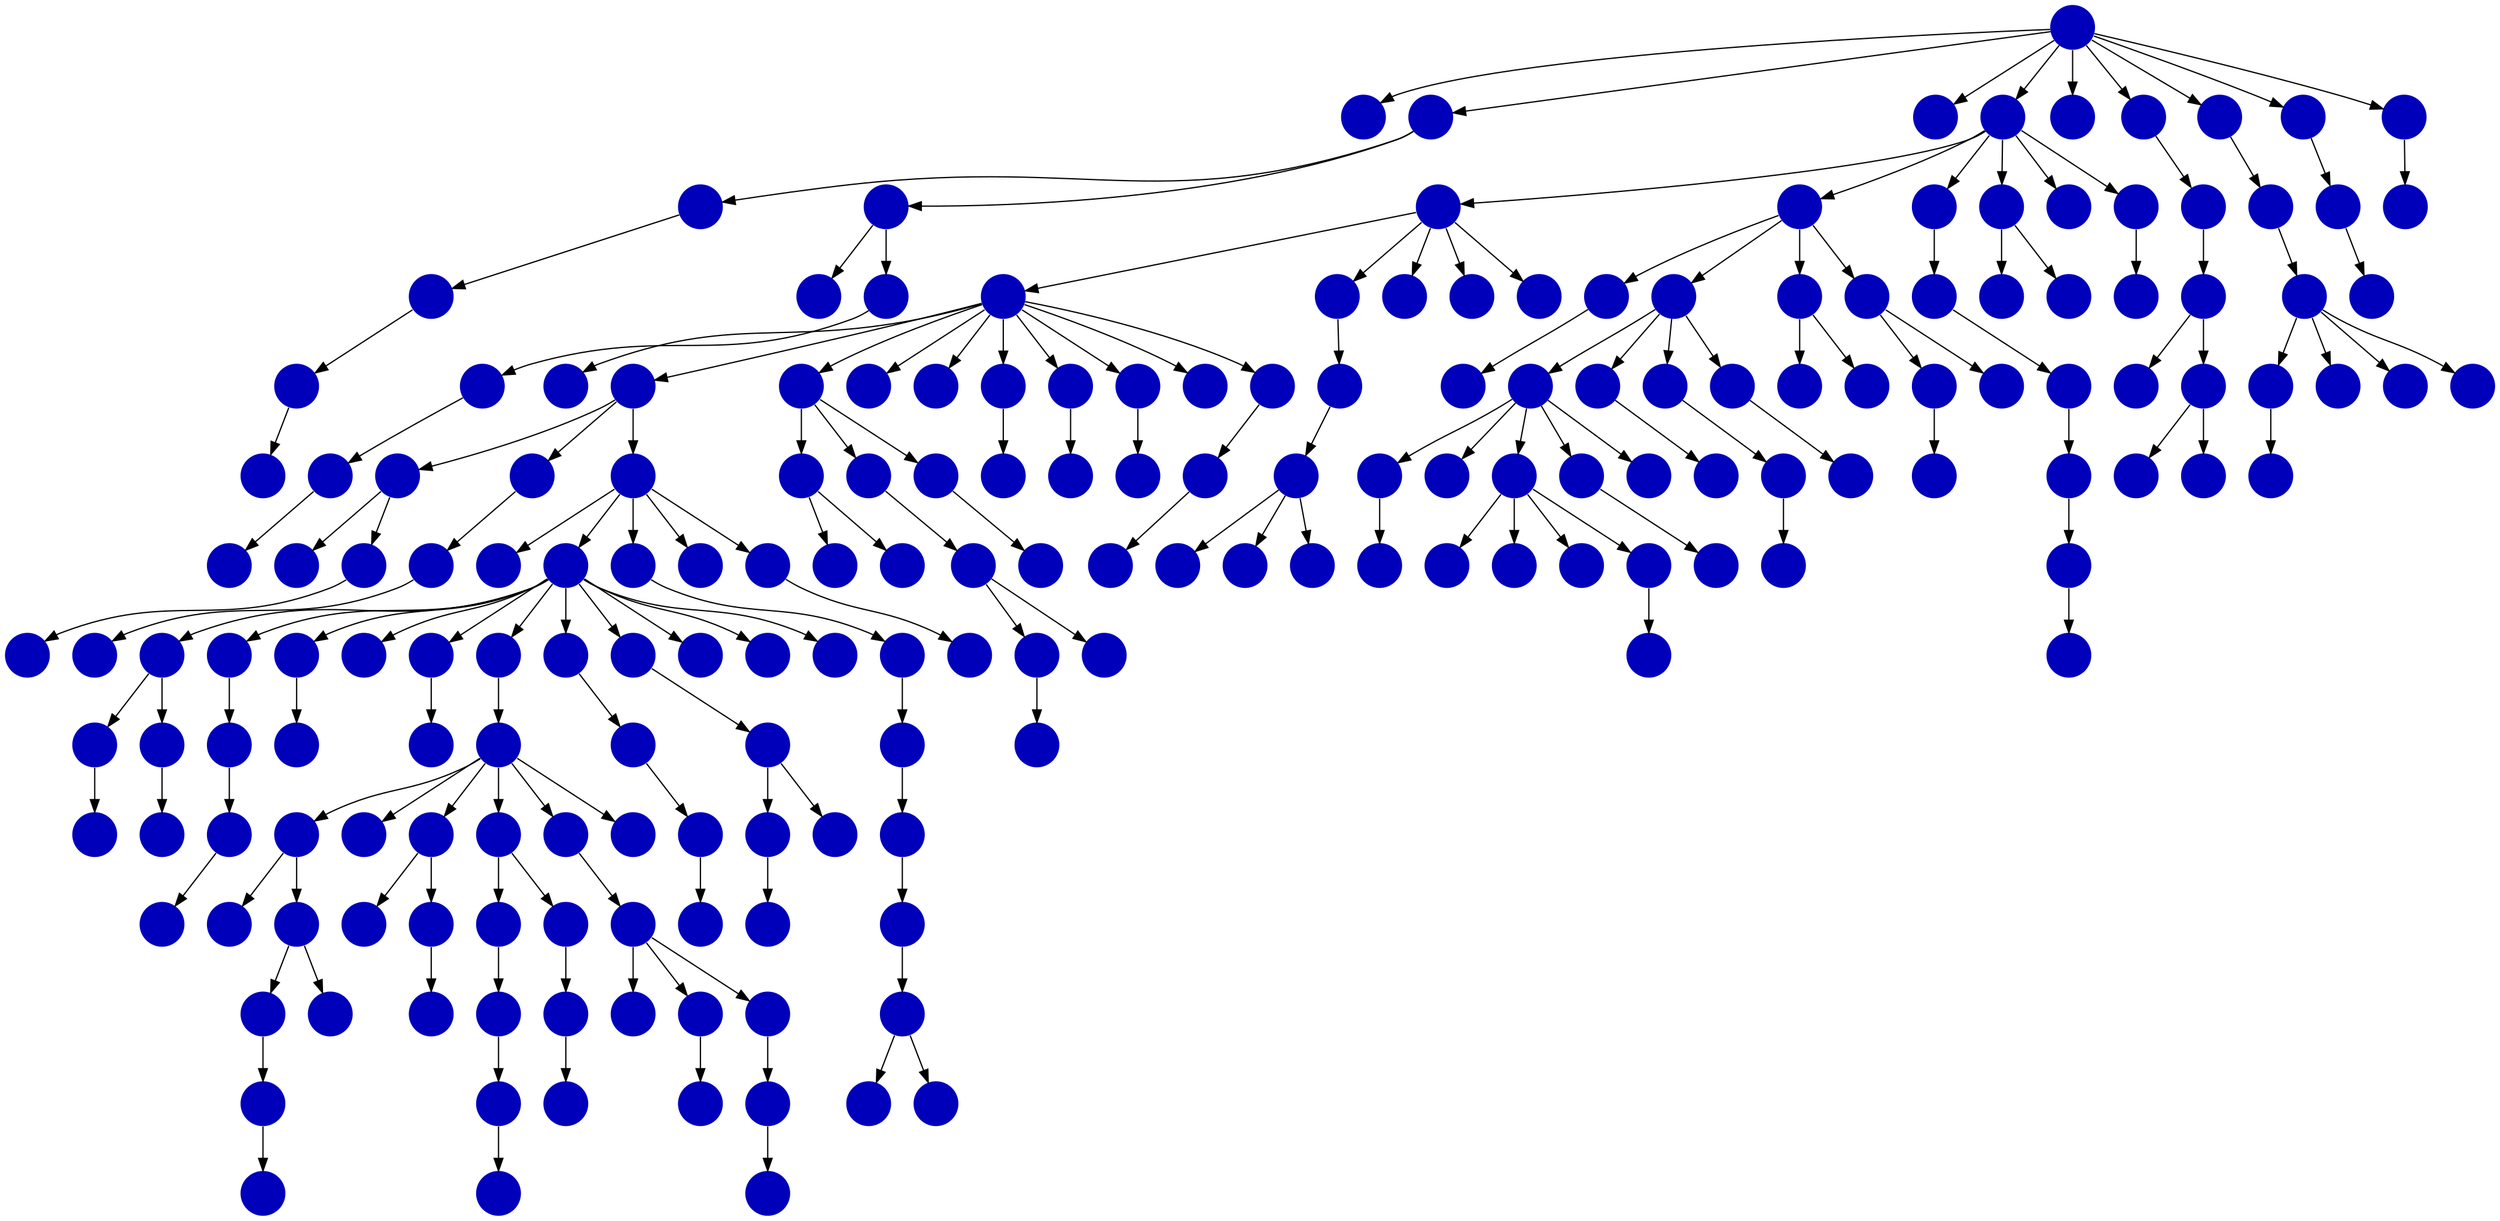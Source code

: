 digraph{
0 [tooltip = "C", penwidth = 0, style = filled, fillcolor = "#0000bb", shape = circle, label = ""]
1 [tooltip = "C", penwidth = 0, style = filled, fillcolor = "#0000bb", shape = circle, label = ""]
2 [tooltip = "C", penwidth = 0, style = filled, fillcolor = "#0000bb", shape = circle, label = ""]
3 [tooltip = "C", penwidth = 0, style = filled, fillcolor = "#0000bb", shape = circle, label = ""]
4 [tooltip = "C", penwidth = 0, style = filled, fillcolor = "#0000bb", shape = circle, label = ""]
5 [tooltip = "C", penwidth = 0, style = filled, fillcolor = "#0000bb", shape = circle, label = ""]
6 [tooltip = "C", penwidth = 0, style = filled, fillcolor = "#0000bb", shape = circle, label = ""]
7 [tooltip = "C", penwidth = 0, style = filled, fillcolor = "#0000bb", shape = circle, label = ""]
8 [tooltip = "C", penwidth = 0, style = filled, fillcolor = "#0000bb", shape = circle, label = ""]
9 [tooltip = "C", penwidth = 0, style = filled, fillcolor = "#0000bb", shape = circle, label = ""]
10 [tooltip = "C", penwidth = 0, style = filled, fillcolor = "#0000bb", shape = circle, label = ""]
11 [tooltip = "C", penwidth = 0, style = filled, fillcolor = "#0000bb", shape = circle, label = ""]
12 [tooltip = "C", penwidth = 0, style = filled, fillcolor = "#0000bb", shape = circle, label = ""]
13 [tooltip = "C", penwidth = 0, style = filled, fillcolor = "#0000bb", shape = circle, label = ""]
14 [tooltip = "C", penwidth = 0, style = filled, fillcolor = "#0000bb", shape = circle, label = ""]
15 [tooltip = "C", penwidth = 0, style = filled, fillcolor = "#0000bb", shape = circle, label = ""]
16 [tooltip = "C", penwidth = 0, style = filled, fillcolor = "#0000bb", shape = circle, label = ""]
17 [tooltip = "C", penwidth = 0, style = filled, fillcolor = "#0000bb", shape = circle, label = ""]
18 [tooltip = "C", penwidth = 0, style = filled, fillcolor = "#0000bb", shape = circle, label = ""]
19 [tooltip = "C", penwidth = 0, style = filled, fillcolor = "#0000bb", shape = circle, label = ""]
20 [tooltip = "C", penwidth = 0, style = filled, fillcolor = "#0000bb", shape = circle, label = ""]
21 [tooltip = "C", penwidth = 0, style = filled, fillcolor = "#0000bb", shape = circle, label = ""]
22 [tooltip = "C", penwidth = 0, style = filled, fillcolor = "#0000bb", shape = circle, label = ""]
23 [tooltip = "C", penwidth = 0, style = filled, fillcolor = "#0000bb", shape = circle, label = ""]
24 [tooltip = "C", penwidth = 0, style = filled, fillcolor = "#0000bb", shape = circle, label = ""]
25 [tooltip = "C", penwidth = 0, style = filled, fillcolor = "#0000bb", shape = circle, label = ""]
26 [tooltip = "C", penwidth = 0, style = filled, fillcolor = "#0000bb", shape = circle, label = ""]
27 [tooltip = "C", penwidth = 0, style = filled, fillcolor = "#0000bb", shape = circle, label = ""]
28 [tooltip = "C", penwidth = 0, style = filled, fillcolor = "#0000bb", shape = circle, label = ""]
29 [tooltip = "C", penwidth = 0, style = filled, fillcolor = "#0000bb", shape = circle, label = ""]
30 [tooltip = "C", penwidth = 0, style = filled, fillcolor = "#0000bb", shape = circle, label = ""]
31 [tooltip = "C", penwidth = 0, style = filled, fillcolor = "#0000bb", shape = circle, label = ""]
32 [tooltip = "C", penwidth = 0, style = filled, fillcolor = "#0000bb", shape = circle, label = ""]
33 [tooltip = "C", penwidth = 0, style = filled, fillcolor = "#0000bb", shape = circle, label = ""]
34 [tooltip = "C", penwidth = 0, style = filled, fillcolor = "#0000bb", shape = circle, label = ""]
35 [tooltip = "C", penwidth = 0, style = filled, fillcolor = "#0000bb", shape = circle, label = ""]
36 [tooltip = "C", penwidth = 0, style = filled, fillcolor = "#0000bb", shape = circle, label = ""]
37 [tooltip = "C", penwidth = 0, style = filled, fillcolor = "#0000bb", shape = circle, label = ""]
38 [tooltip = "C", penwidth = 0, style = filled, fillcolor = "#0000bb", shape = circle, label = ""]
39 [tooltip = "C", penwidth = 0, style = filled, fillcolor = "#0000bb", shape = circle, label = ""]
40 [tooltip = "C", penwidth = 0, style = filled, fillcolor = "#0000bb", shape = circle, label = ""]
41 [tooltip = "C", penwidth = 0, style = filled, fillcolor = "#0000bb", shape = circle, label = ""]
42 [tooltip = "C", penwidth = 0, style = filled, fillcolor = "#0000bb", shape = circle, label = ""]
43 [tooltip = "C", penwidth = 0, style = filled, fillcolor = "#0000bb", shape = circle, label = ""]
44 [tooltip = "C", penwidth = 0, style = filled, fillcolor = "#0000bb", shape = circle, label = ""]
45 [tooltip = "C", penwidth = 0, style = filled, fillcolor = "#0000bb", shape = circle, label = ""]
46 [tooltip = "C", penwidth = 0, style = filled, fillcolor = "#0000bb", shape = circle, label = ""]
47 [tooltip = "C", penwidth = 0, style = filled, fillcolor = "#0000bb", shape = circle, label = ""]
48 [tooltip = "C", penwidth = 0, style = filled, fillcolor = "#0000bb", shape = circle, label = ""]
49 [tooltip = "C", penwidth = 0, style = filled, fillcolor = "#0000bb", shape = circle, label = ""]
50 [tooltip = "C", penwidth = 0, style = filled, fillcolor = "#0000bb", shape = circle, label = ""]
51 [tooltip = "C", penwidth = 0, style = filled, fillcolor = "#0000bb", shape = circle, label = ""]
52 [tooltip = "C", penwidth = 0, style = filled, fillcolor = "#0000bb", shape = circle, label = ""]
53 [tooltip = "C", penwidth = 0, style = filled, fillcolor = "#0000bb", shape = circle, label = ""]
54 [tooltip = "C", penwidth = 0, style = filled, fillcolor = "#0000bb", shape = circle, label = ""]
55 [tooltip = "C", penwidth = 0, style = filled, fillcolor = "#0000bb", shape = circle, label = ""]
56 [tooltip = "C", penwidth = 0, style = filled, fillcolor = "#0000bb", shape = circle, label = ""]
57 [tooltip = "C", penwidth = 0, style = filled, fillcolor = "#0000bb", shape = circle, label = ""]
58 [tooltip = "C", penwidth = 0, style = filled, fillcolor = "#0000bb", shape = circle, label = ""]
59 [tooltip = "C", penwidth = 0, style = filled, fillcolor = "#0000bb", shape = circle, label = ""]
60 [tooltip = "C", penwidth = 0, style = filled, fillcolor = "#0000bb", shape = circle, label = ""]
61 [tooltip = "C", penwidth = 0, style = filled, fillcolor = "#0000bb", shape = circle, label = ""]
62 [tooltip = "C", penwidth = 0, style = filled, fillcolor = "#0000bb", shape = circle, label = ""]
63 [tooltip = "C", penwidth = 0, style = filled, fillcolor = "#0000bb", shape = circle, label = ""]
64 [tooltip = "C", penwidth = 0, style = filled, fillcolor = "#0000bb", shape = circle, label = ""]
65 [tooltip = "C", penwidth = 0, style = filled, fillcolor = "#0000bb", shape = circle, label = ""]
66 [tooltip = "C", penwidth = 0, style = filled, fillcolor = "#0000bb", shape = circle, label = ""]
67 [tooltip = "C", penwidth = 0, style = filled, fillcolor = "#0000bb", shape = circle, label = ""]
68 [tooltip = "C", penwidth = 0, style = filled, fillcolor = "#0000bb", shape = circle, label = ""]
69 [tooltip = "C", penwidth = 0, style = filled, fillcolor = "#0000bb", shape = circle, label = ""]
70 [tooltip = "C", penwidth = 0, style = filled, fillcolor = "#0000bb", shape = circle, label = ""]
71 [tooltip = "C", penwidth = 0, style = filled, fillcolor = "#0000bb", shape = circle, label = ""]
72 [tooltip = "C", penwidth = 0, style = filled, fillcolor = "#0000bb", shape = circle, label = ""]
73 [tooltip = "C", penwidth = 0, style = filled, fillcolor = "#0000bb", shape = circle, label = ""]
74 [tooltip = "C", penwidth = 0, style = filled, fillcolor = "#0000bb", shape = circle, label = ""]
75 [tooltip = "C", penwidth = 0, style = filled, fillcolor = "#0000bb", shape = circle, label = ""]
76 [tooltip = "C", penwidth = 0, style = filled, fillcolor = "#0000bb", shape = circle, label = ""]
77 [tooltip = "C", penwidth = 0, style = filled, fillcolor = "#0000bb", shape = circle, label = ""]
78 [tooltip = "C", penwidth = 0, style = filled, fillcolor = "#0000bb", shape = circle, label = ""]
79 [tooltip = "C", penwidth = 0, style = filled, fillcolor = "#0000bb", shape = circle, label = ""]
80 [tooltip = "C", penwidth = 0, style = filled, fillcolor = "#0000bb", shape = circle, label = ""]
81 [tooltip = "C", penwidth = 0, style = filled, fillcolor = "#0000bb", shape = circle, label = ""]
82 [tooltip = "C", penwidth = 0, style = filled, fillcolor = "#0000bb", shape = circle, label = ""]
83 [tooltip = "C", penwidth = 0, style = filled, fillcolor = "#0000bb", shape = circle, label = ""]
84 [tooltip = "C", penwidth = 0, style = filled, fillcolor = "#0000bb", shape = circle, label = ""]
85 [tooltip = "C", penwidth = 0, style = filled, fillcolor = "#0000bb", shape = circle, label = ""]
86 [tooltip = "C", penwidth = 0, style = filled, fillcolor = "#0000bb", shape = circle, label = ""]
87 [tooltip = "C", penwidth = 0, style = filled, fillcolor = "#0000bb", shape = circle, label = ""]
88 [tooltip = "C", penwidth = 0, style = filled, fillcolor = "#0000bb", shape = circle, label = ""]
89 [tooltip = "C", penwidth = 0, style = filled, fillcolor = "#0000bb", shape = circle, label = ""]
90 [tooltip = "C", penwidth = 0, style = filled, fillcolor = "#0000bb", shape = circle, label = ""]
91 [tooltip = "C", penwidth = 0, style = filled, fillcolor = "#0000bb", shape = circle, label = ""]
92 [tooltip = "C", penwidth = 0, style = filled, fillcolor = "#0000bb", shape = circle, label = ""]
93 [tooltip = "C", penwidth = 0, style = filled, fillcolor = "#0000bb", shape = circle, label = ""]
94 [tooltip = "C", penwidth = 0, style = filled, fillcolor = "#0000bb", shape = circle, label = ""]
95 [tooltip = "C", penwidth = 0, style = filled, fillcolor = "#0000bb", shape = circle, label = ""]
96 [tooltip = "C", penwidth = 0, style = filled, fillcolor = "#0000bb", shape = circle, label = ""]
97 [tooltip = "C", penwidth = 0, style = filled, fillcolor = "#0000bb", shape = circle, label = ""]
98 [tooltip = "C", penwidth = 0, style = filled, fillcolor = "#0000bb", shape = circle, label = ""]
99 [tooltip = "C", penwidth = 0, style = filled, fillcolor = "#0000bb", shape = circle, label = ""]
100 [tooltip = "C", penwidth = 0, style = filled, fillcolor = "#0000bb", shape = circle, label = ""]
101 [tooltip = "C", penwidth = 0, style = filled, fillcolor = "#0000bb", shape = circle, label = ""]
102 [tooltip = "C", penwidth = 0, style = filled, fillcolor = "#0000bb", shape = circle, label = ""]
103 [tooltip = "C", penwidth = 0, style = filled, fillcolor = "#0000bb", shape = circle, label = ""]
104 [tooltip = "C", penwidth = 0, style = filled, fillcolor = "#0000bb", shape = circle, label = ""]
105 [tooltip = "C", penwidth = 0, style = filled, fillcolor = "#0000bb", shape = circle, label = ""]
106 [tooltip = "C", penwidth = 0, style = filled, fillcolor = "#0000bb", shape = circle, label = ""]
107 [tooltip = "C", penwidth = 0, style = filled, fillcolor = "#0000bb", shape = circle, label = ""]
108 [tooltip = "C", penwidth = 0, style = filled, fillcolor = "#0000bb", shape = circle, label = ""]
109 [tooltip = "C", penwidth = 0, style = filled, fillcolor = "#0000bb", shape = circle, label = ""]
110 [tooltip = "C", penwidth = 0, style = filled, fillcolor = "#0000bb", shape = circle, label = ""]
111 [tooltip = "C", penwidth = 0, style = filled, fillcolor = "#0000bb", shape = circle, label = ""]
112 [tooltip = "C", penwidth = 0, style = filled, fillcolor = "#0000bb", shape = circle, label = ""]
113 [tooltip = "C", penwidth = 0, style = filled, fillcolor = "#0000bb", shape = circle, label = ""]
114 [tooltip = "C", penwidth = 0, style = filled, fillcolor = "#0000bb", shape = circle, label = ""]
115 [tooltip = "C", penwidth = 0, style = filled, fillcolor = "#0000bb", shape = circle, label = ""]
116 [tooltip = "C", penwidth = 0, style = filled, fillcolor = "#0000bb", shape = circle, label = ""]
117 [tooltip = "C", penwidth = 0, style = filled, fillcolor = "#0000bb", shape = circle, label = ""]
118 [tooltip = "C", penwidth = 0, style = filled, fillcolor = "#0000bb", shape = circle, label = ""]
119 [tooltip = "C", penwidth = 0, style = filled, fillcolor = "#0000bb", shape = circle, label = ""]
120 [tooltip = "C", penwidth = 0, style = filled, fillcolor = "#0000bb", shape = circle, label = ""]
121 [tooltip = "C", penwidth = 0, style = filled, fillcolor = "#0000bb", shape = circle, label = ""]
122 [tooltip = "C", penwidth = 0, style = filled, fillcolor = "#0000bb", shape = circle, label = ""]
123 [tooltip = "C", penwidth = 0, style = filled, fillcolor = "#0000bb", shape = circle, label = ""]
124 [tooltip = "C", penwidth = 0, style = filled, fillcolor = "#0000bb", shape = circle, label = ""]
125 [tooltip = "C", penwidth = 0, style = filled, fillcolor = "#0000bb", shape = circle, label = ""]
126 [tooltip = "C", penwidth = 0, style = filled, fillcolor = "#0000bb", shape = circle, label = ""]
127 [tooltip = "C", penwidth = 0, style = filled, fillcolor = "#0000bb", shape = circle, label = ""]
128 [tooltip = "C", penwidth = 0, style = filled, fillcolor = "#0000bb", shape = circle, label = ""]
129 [tooltip = "C", penwidth = 0, style = filled, fillcolor = "#0000bb", shape = circle, label = ""]
130 [tooltip = "C", penwidth = 0, style = filled, fillcolor = "#0000bb", shape = circle, label = ""]
131 [tooltip = "C", penwidth = 0, style = filled, fillcolor = "#0000bb", shape = circle, label = ""]
132 [tooltip = "C", penwidth = 0, style = filled, fillcolor = "#0000bb", shape = circle, label = ""]
133 [tooltip = "C", penwidth = 0, style = filled, fillcolor = "#0000bb", shape = circle, label = ""]
134 [tooltip = "C", penwidth = 0, style = filled, fillcolor = "#0000bb", shape = circle, label = ""]
135 [tooltip = "C", penwidth = 0, style = filled, fillcolor = "#0000bb", shape = circle, label = ""]
136 [tooltip = "C", penwidth = 0, style = filled, fillcolor = "#0000bb", shape = circle, label = ""]
137 [tooltip = "C", penwidth = 0, style = filled, fillcolor = "#0000bb", shape = circle, label = ""]
138 [tooltip = "C", penwidth = 0, style = filled, fillcolor = "#0000bb", shape = circle, label = ""]
139 [tooltip = "C", penwidth = 0, style = filled, fillcolor = "#0000bb", shape = circle, label = ""]
140 [tooltip = "C", penwidth = 0, style = filled, fillcolor = "#0000bb", shape = circle, label = ""]
141 [tooltip = "C", penwidth = 0, style = filled, fillcolor = "#0000bb", shape = circle, label = ""]
142 [tooltip = "C", penwidth = 0, style = filled, fillcolor = "#0000bb", shape = circle, label = ""]
143 [tooltip = "C", penwidth = 0, style = filled, fillcolor = "#0000bb", shape = circle, label = ""]
144 [tooltip = "C", penwidth = 0, style = filled, fillcolor = "#0000bb", shape = circle, label = ""]
145 [tooltip = "C", penwidth = 0, style = filled, fillcolor = "#0000bb", shape = circle, label = ""]
146 [tooltip = "C", penwidth = 0, style = filled, fillcolor = "#0000bb", shape = circle, label = ""]
147 [tooltip = "C", penwidth = 0, style = filled, fillcolor = "#0000bb", shape = circle, label = ""]
148 [tooltip = "C", penwidth = 0, style = filled, fillcolor = "#0000bb", shape = circle, label = ""]
149 [tooltip = "C", penwidth = 0, style = filled, fillcolor = "#0000bb", shape = circle, label = ""]
150 [tooltip = "C", penwidth = 0, style = filled, fillcolor = "#0000bb", shape = circle, label = ""]
151 [tooltip = "C", penwidth = 0, style = filled, fillcolor = "#0000bb", shape = circle, label = ""]
152 [tooltip = "C", penwidth = 0, style = filled, fillcolor = "#0000bb", shape = circle, label = ""]
153 [tooltip = "C", penwidth = 0, style = filled, fillcolor = "#0000bb", shape = circle, label = ""]
154 [tooltip = "C", penwidth = 0, style = filled, fillcolor = "#0000bb", shape = circle, label = ""]
155 [tooltip = "C", penwidth = 0, style = filled, fillcolor = "#0000bb", shape = circle, label = ""]
156 [tooltip = "C", penwidth = 0, style = filled, fillcolor = "#0000bb", shape = circle, label = ""]
157 [tooltip = "C", penwidth = 0, style = filled, fillcolor = "#0000bb", shape = circle, label = ""]
158 [tooltip = "C", penwidth = 0, style = filled, fillcolor = "#0000bb", shape = circle, label = ""]
159 [tooltip = "C", penwidth = 0, style = filled, fillcolor = "#0000bb", shape = circle, label = ""]
160 [tooltip = "C", penwidth = 0, style = filled, fillcolor = "#0000bb", shape = circle, label = ""]
161 [tooltip = "C", penwidth = 0, style = filled, fillcolor = "#0000bb", shape = circle, label = ""]
162 [tooltip = "C", penwidth = 0, style = filled, fillcolor = "#0000bb", shape = circle, label = ""]
163 [tooltip = "C", penwidth = 0, style = filled, fillcolor = "#0000bb", shape = circle, label = ""]
164 [tooltip = "C", penwidth = 0, style = filled, fillcolor = "#0000bb", shape = circle, label = ""]
165 [tooltip = "C", penwidth = 0, style = filled, fillcolor = "#0000bb", shape = circle, label = ""]
166 [tooltip = "C", penwidth = 0, style = filled, fillcolor = "#0000bb", shape = circle, label = ""]
167 [tooltip = "C", penwidth = 0, style = filled, fillcolor = "#0000bb", shape = circle, label = ""]
168 [tooltip = "C", penwidth = 0, style = filled, fillcolor = "#0000bb", shape = circle, label = ""]
169 [tooltip = "C", penwidth = 0, style = filled, fillcolor = "#0000bb", shape = circle, label = ""]
170 [tooltip = "C", penwidth = 0, style = filled, fillcolor = "#0000bb", shape = circle, label = ""]
171 [tooltip = "C", penwidth = 0, style = filled, fillcolor = "#0000bb", shape = circle, label = ""]
172 [tooltip = "C", penwidth = 0, style = filled, fillcolor = "#0000bb", shape = circle, label = ""]
173 [tooltip = "C", penwidth = 0, style = filled, fillcolor = "#0000bb", shape = circle, label = ""]
174 [tooltip = "C", penwidth = 0, style = filled, fillcolor = "#0000bb", shape = circle, label = ""]
175 [tooltip = "C", penwidth = 0, style = filled, fillcolor = "#0000bb", shape = circle, label = ""]
176 [tooltip = "C", penwidth = 0, style = filled, fillcolor = "#0000bb", shape = circle, label = ""]
177 [tooltip = "C", penwidth = 0, style = filled, fillcolor = "#0000bb", shape = circle, label = ""]
178 [tooltip = "C", penwidth = 0, style = filled, fillcolor = "#0000bb", shape = circle, label = ""]
179 [tooltip = "C", penwidth = 0, style = filled, fillcolor = "#0000bb", shape = circle, label = ""]
180 [tooltip = "C", penwidth = 0, style = filled, fillcolor = "#0000bb", shape = circle, label = ""]
181 [tooltip = "C", penwidth = 0, style = filled, fillcolor = "#0000bb", shape = circle, label = ""]
182 [tooltip = "C", penwidth = 0, style = filled, fillcolor = "#0000bb", shape = circle, label = ""]
183 [tooltip = "C", penwidth = 0, style = filled, fillcolor = "#0000bb", shape = circle, label = ""]
184 [tooltip = "C", penwidth = 0, style = filled, fillcolor = "#0000bb", shape = circle, label = ""]
185 [tooltip = "C", penwidth = 0, style = filled, fillcolor = "#0000bb", shape = circle, label = ""]
186 [tooltip = "C", penwidth = 0, style = filled, fillcolor = "#0000bb", shape = circle, label = ""]
187 [tooltip = "C", penwidth = 0, style = filled, fillcolor = "#0000bb", shape = circle, label = ""]
188 [tooltip = "C", penwidth = 0, style = filled, fillcolor = "#0000bb", shape = circle, label = ""]
189 [tooltip = "C", penwidth = 0, style = filled, fillcolor = "#0000bb", shape = circle, label = ""]
190 [tooltip = "C", penwidth = 0, style = filled, fillcolor = "#0000bb", shape = circle, label = ""]
191 [tooltip = "C", penwidth = 0, style = filled, fillcolor = "#0000bb", shape = circle, label = ""]
192 [tooltip = "C", penwidth = 0, style = filled, fillcolor = "#0000bb", shape = circle, label = ""]
170 -> 171
87 -> 95
189 -> 190
22 -> 44
183 -> 182
43 -> 3
9 -> 107
168 -> 188
144 -> 142
12 -> 119
166 -> 165
143 -> 140
84 -> 90
22 -> 161
54 -> 151
87 -> 81
162 -> 136
66 -> 68
86 -> 80
86 -> 59
150 -> 7
42 -> 137
80 -> 56
182 -> 181
86 -> 99
3 -> 2
115 -> 93
69 -> 103
111 -> 191
35 -> 31
185 -> 184
142 -> 143
54 -> 61
8 -> 38
31 -> 21
107 -> 108
92 -> 147
61 -> 50
103 -> 102
86 -> 100
99 -> 83
14 -> 78
10 -> 29
74 -> 172
5 -> 40
170 -> 148
53 -> 46
157 -> 156
60 -> 74
22 -> 141
88 -> 176
2 -> 1
58 -> 72
10 -> 65
87 -> 123
128 -> 131
62 -> 114
55 -> 70
87 -> 94
137 -> 149
42 -> 6
9 -> 153
70 -> 134
57 -> 8
136 -> 146
123 -> 122
86 -> 98
172 -> 174
114 -> 113
49 -> 39
6 -> 92
22 -> 145
190 -> 168
14 -> 163
1 -> 0
86 -> 192
14 -> 157
75 -> 10
10 -> 71
167 -> 166
115 -> 132
23 -> 52
45 -> 160
43 -> 63
22 -> 43
26 -> 19
67 -> 27
59 -> 150
143 -> 135
64 -> 33
12 -> 32
71 -> 76
35 -> 55
41 -> 64
86 -> 101
136 -> 138
57 -> 84
60 -> 66
63 -> 189
14 -> 128
12 -> 75
94 -> 62
159 -> 158
72 -> 48
107 -> 106
136 -> 152
121 -> 120
104 -> 175
14 -> 155
69 -> 186
42 -> 5
96 -> 36
84 -> 82
9 -> 24
56 -> 53
170 -> 169
125 -> 124
86 -> 88
25 -> 69
30 -> 34
12 -> 25
76 -> 51
31 -> 26
116 -> 115
14 -> 35
113 -> 112
65 -> 20
161 -> 162
23 -> 133
50 -> 121
54 -> 159
49 -> 96
101 -> 167
14 -> 173
22 -> 18
47 -> 154
59 -> 126
41 -> 58
22 -> 185
79 -> 77
138 -> 139
68 -> 67
22 -> 54
86 -> 187
142 -> 4
87 -> 86
41 -> 9
14 -> 13
41 -> 30
14 -> 117
9 -> 37
102 -> 177
23 -> 45
47 -> 16
111 -> 110
93 -> 91
126 -> 129
14 -> 42
54 -> 23
35 -> 87
5 -> 11
54 -> 79
155 -> 179
86 -> 164
109 -> 178
57 -> 41
107 -> 109
120 -> 73
107 -> 105
97 -> 89
86 -> 116
57 -> 47
79 -> 118
23 -> 14
12 -> 49
160 -> 170
173 -> 104
22 -> 183
82 -> 85
12 -> 60
136 -> 180
25 -> 28
54 -> 57
23 -> 127
145 -> 144
73 -> 15
63 -> 17
9 -> 125
100 -> 12
92 -> 97
112 -> 111
24 -> 130
}